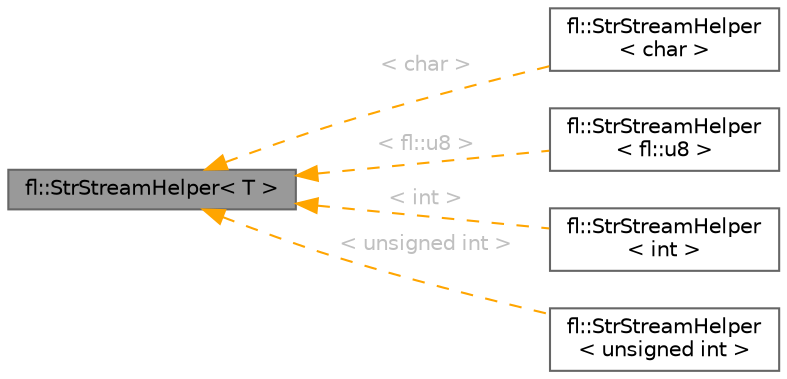 digraph "fl::StrStreamHelper&lt; T &gt;"
{
 // INTERACTIVE_SVG=YES
 // LATEX_PDF_SIZE
  bgcolor="transparent";
  edge [fontname=Helvetica,fontsize=10,labelfontname=Helvetica,labelfontsize=10];
  node [fontname=Helvetica,fontsize=10,shape=box,height=0.2,width=0.4];
  rankdir="LR";
  Node1 [id="Node000001",label="fl::StrStreamHelper\< T \>",height=0.2,width=0.4,color="gray40", fillcolor="grey60", style="filled", fontcolor="black",tooltip=" "];
  Node1 -> Node2 [id="edge1_Node000001_Node000002",dir="back",color="orange",style="dashed",tooltip=" ",label=" \< char \>",fontcolor="grey" ];
  Node2 [id="Node000002",label="fl::StrStreamHelper\l\< char \>",height=0.2,width=0.4,color="gray40", fillcolor="white", style="filled",URL="$d5/d4b/structfl_1_1_str_stream_helper_3_01char_01_4.html",tooltip=" "];
  Node1 -> Node3 [id="edge2_Node000001_Node000003",dir="back",color="orange",style="dashed",tooltip=" ",label=" \< fl::u8 \>",fontcolor="grey" ];
  Node3 [id="Node000003",label="fl::StrStreamHelper\l\< fl::u8 \>",height=0.2,width=0.4,color="gray40", fillcolor="white", style="filled",URL="$d7/d0b/structfl_1_1_str_stream_helper_3_01fl_1_1u8_01_4.html",tooltip=" "];
  Node1 -> Node4 [id="edge3_Node000001_Node000004",dir="back",color="orange",style="dashed",tooltip=" ",label=" \< int \>",fontcolor="grey" ];
  Node4 [id="Node000004",label="fl::StrStreamHelper\l\< int \>",height=0.2,width=0.4,color="gray40", fillcolor="white", style="filled",URL="$d5/dda/structfl_1_1_str_stream_helper_3_01int_01_4.html",tooltip=" "];
  Node1 -> Node5 [id="edge4_Node000001_Node000005",dir="back",color="orange",style="dashed",tooltip=" ",label=" \< unsigned int \>",fontcolor="grey" ];
  Node5 [id="Node000005",label="fl::StrStreamHelper\l\< unsigned int \>",height=0.2,width=0.4,color="gray40", fillcolor="white", style="filled",URL="$d7/d42/structfl_1_1_str_stream_helper_3_01unsigned_01int_01_4.html",tooltip=" "];
}
